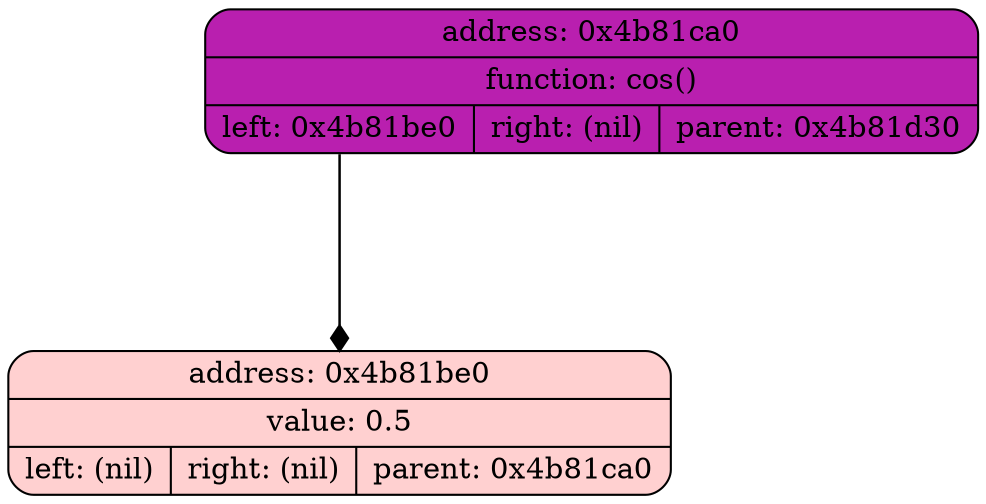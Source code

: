 digraph List {
	dpi = 100;
	fontname = "Comic Sans MS";
	fontsize = 20;
	rankdir  = TB;
graph [fillcolor = lightgreen, ranksep = 1.3, nodesep = 0.5, style = "rounded", color = green, penwidth = 2];
edge [color = black, arrowhead = diamond, arrowsize = 1, penwidth = 1.2];
node1 [shape = Mrecord, style = filled, fillcolor = "#B91FAF", label ="{address: 0x4b81ca0|function: cos()| { <ptr1> left: 0x4b81be0| <ptr2> right: (nil)|parent: 0x4b81d30}}"]
node2 [shape = Mrecord, style = filled, fillcolor = "#B91FAF", label ="{address: 0x4b81ca0|function: cos()| { <ptr1> left: 0x4b81be0| <ptr2> right: (nil)|parent: 0x4b81d30}}"]
node1: <ptr1> -> node2; 
node2 [shape = Mrecord, style = filled, fillcolor = "#FFD0D0", label ="{address: 0x4b81be0|value: 0.5| { <ptr1> left: (nil)| <ptr2> right: (nil)|parent: 0x4b81ca0}}"]

}